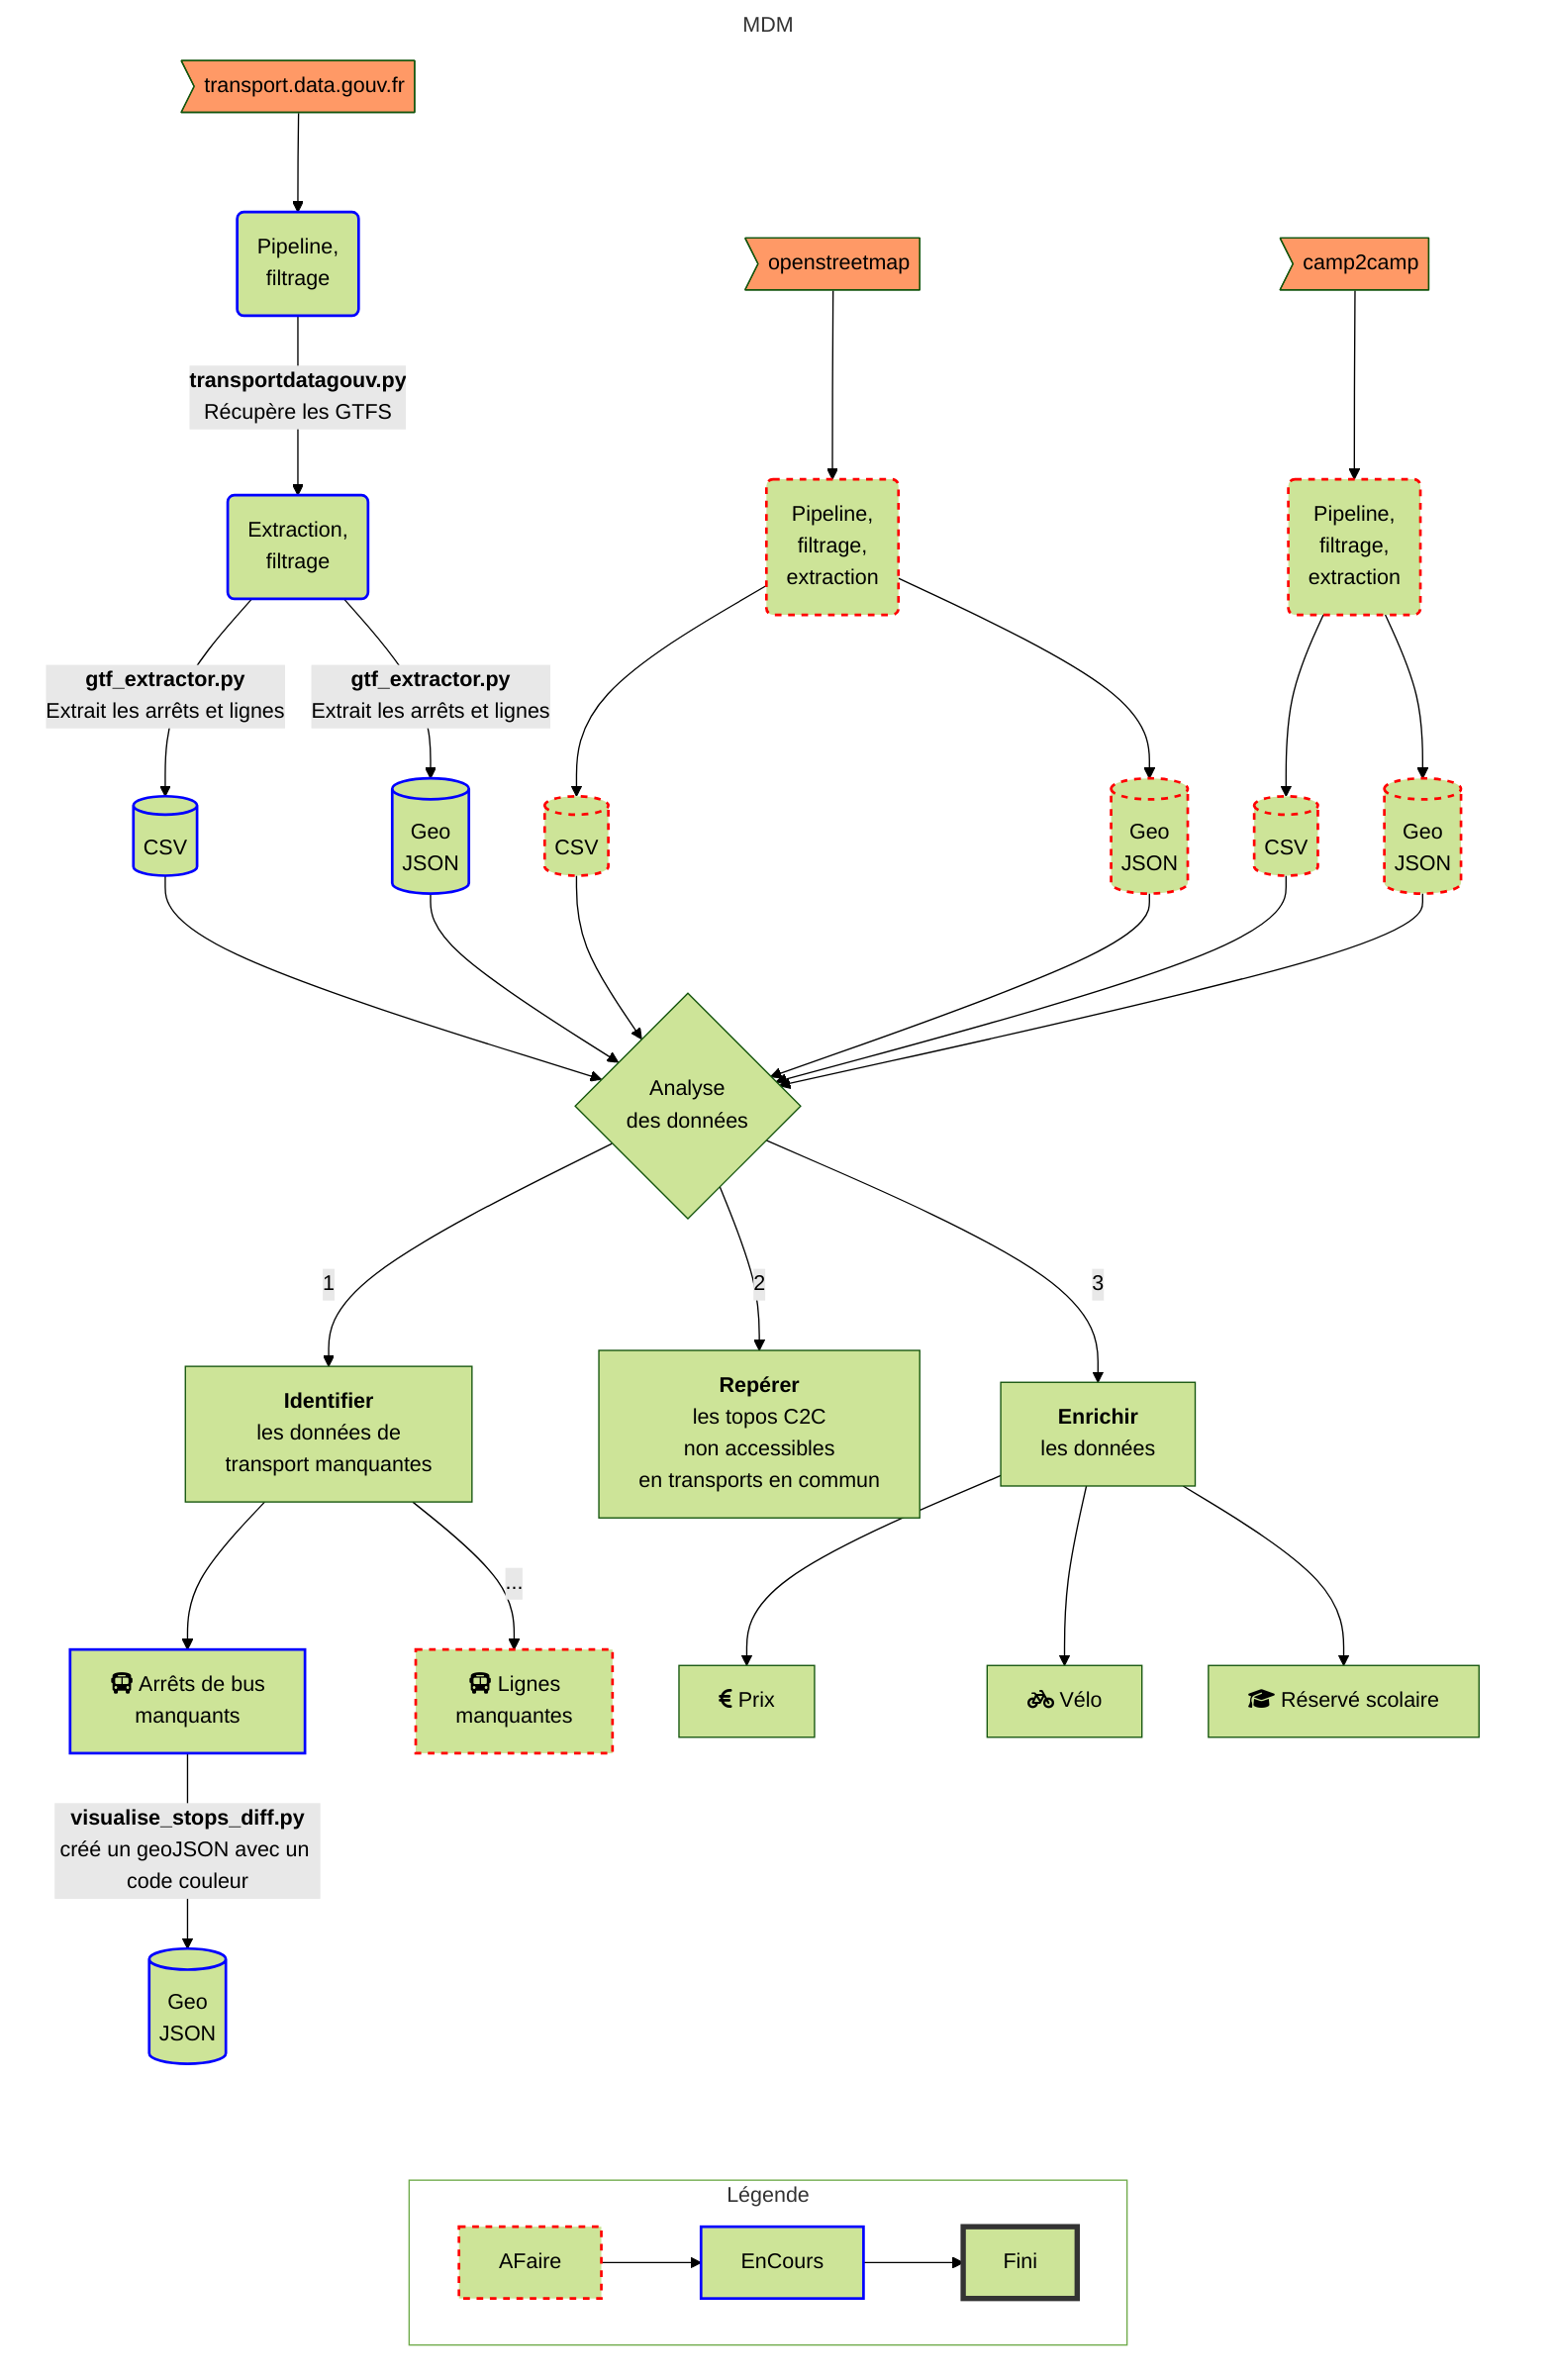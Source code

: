 ---
config:
  theme: 'forest'
---
flowchart TD
    subgraph MDM
        direction TB
        SOURCE_TDG>transport.data.gouv.fr] --> PF_TDG(Pipeline, \nfiltrage)
        PF_TDG -->|"`__transportdatagouv.py__
                    Récupère les GTFS`"| FE_TDG(Extraction, \nfiltrage)
        SOURCE_OSM>openstreetmap] --> PFE_OSM(Pipeline, \nfiltrage, \nextraction)
        SOURCE_C2C>camp2camp] --> PFE_C2C(Pipeline, \nfiltrage, \nextraction)

        FE_TDG -->|"`__gtf_extractor.py__
                    Extrait les arrêts et lignes`"| CSV_TDG[(CSV)]
        FE_TDG -->|"`__gtf_extractor.py__
                    Extrait les arrêts et lignes`"| GJS_TDG[(Geo\nJSON)]
        PFE_OSM --> CSV_OSM[(CSV)]
        PFE_OSM --> GJS_OSM[(Geo\nJSON)]
        PFE_C2C --> CSV_C2C[(CSV)]
        PFE_C2C --> GJS_C2C[(Geo\nJSON)]
        CSV_TDG --> ANALYSE{Analyse\n des données}
        GJS_TDG --> ANALYSE
        CSV_OSM --> ANALYSE
        GJS_OSM --> ANALYSE
        CSV_C2C --> ANALYSE
        GJS_C2C --> ANALYSE
        ANALYSE -->|1| IDENTIFIER["`**Identifier**
                        les données de
                        transport manquantes`"]
        ANALYSE -->|2| REPERER["`**Repérer**
                        les topos C2C
                        non accessibles
                        en transports en commun`"]
        ANALYSE -->|3| ENRICHIR["`**Enrichir**
                        les données`"]
        IDENTIFIER --> ARRETS_MANQUANTS[fa:fa-bus Arrêts de bus\nmanquants]
        IDENTIFIER -->|...| LIGNES_MANQUANTES[fa:fa-bus Lignes\nmanquantes]
        ARRETS_MANQUANTS -->|"`__visualise_stops_diff.py__
                créé un geoJSON avec un code couleur`"| DIFF[(Geo\nJSON)]
        ENRICHIR --> PRIX[fa:fa-eur Prix]
        ENRICHIR --> VELO[fa:fa-bicycle Vélo]
        ENRICHIR --> SPECIAUX[fa:fa-graduation-cap  Réservé scolaire]

    %% Styling
        style MDM fill:#fff,stroke:#fff
        style SOURCE_TDG fill:#f96
        style SOURCE_OSM fill:#f96
        style SOURCE_C2C fill:#f96

    %% TODO
        style PFE_OSM stroke:#f00,stroke-width:2px,stroke-dasharray: 5 5
        style PFE_C2C stroke:#f00,stroke-width:2px,stroke-dasharray: 5 5
        style LIGNES_MANQUANTES stroke:#f00,stroke-width:2px,stroke-dasharray: 5 5
        style CSV_OSM stroke:#f00,stroke-width:2px,stroke-dasharray: 5 5
        style GJS_OSM stroke:#f00,stroke-width:2px,stroke-dasharray: 5 5
        style CSV_C2C stroke:#f00,stroke-width:2px,stroke-dasharray: 5 5
        style GJS_C2C stroke:#f00,stroke-width:2px,stroke-dasharray: 5 5
    %% In progress
        style PF_TDG stroke:#00f,stroke-width:2px
        style FE_TDG stroke:#00f,stroke-width:2px
        style CSV_TDG stroke:#00f,stroke-width:2px
        style GJS_TDG stroke:#00f,stroke-width:2px
        style ARRETS_MANQUANTS stroke:#00f,stroke-width:2px
        style DIFF stroke:#00f,stroke-width:2px
    %% DONE
        %% style PF_TDG fill:#0d0,stroke:#333,stroke-width:4px
    end

    subgraph Légende
        direction LR
        style Légende fill:#fff
        AFaire --> EnCours --> Fini
        style AFaire stroke:#f00,stroke-width:2px,stroke-dasharray: 5 5
        style EnCours stroke:#00f,stroke-width:2px
        style Fini stroke:#333,stroke-width:4px
    end

    MDM ~~~ Légende